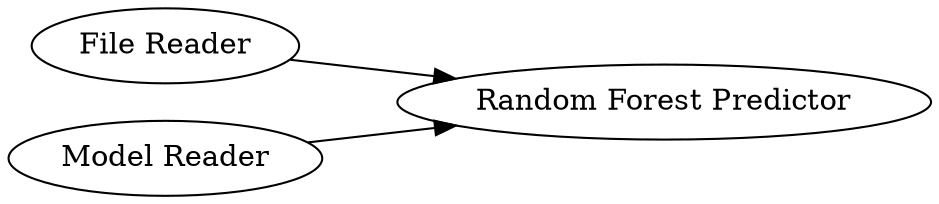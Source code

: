 digraph {
	2 -> 3
	1 -> 3
	1 [label="Model Reader"]
	3 [label="Random Forest Predictor"]
	2 [label="File Reader"]
	rankdir=LR
}
